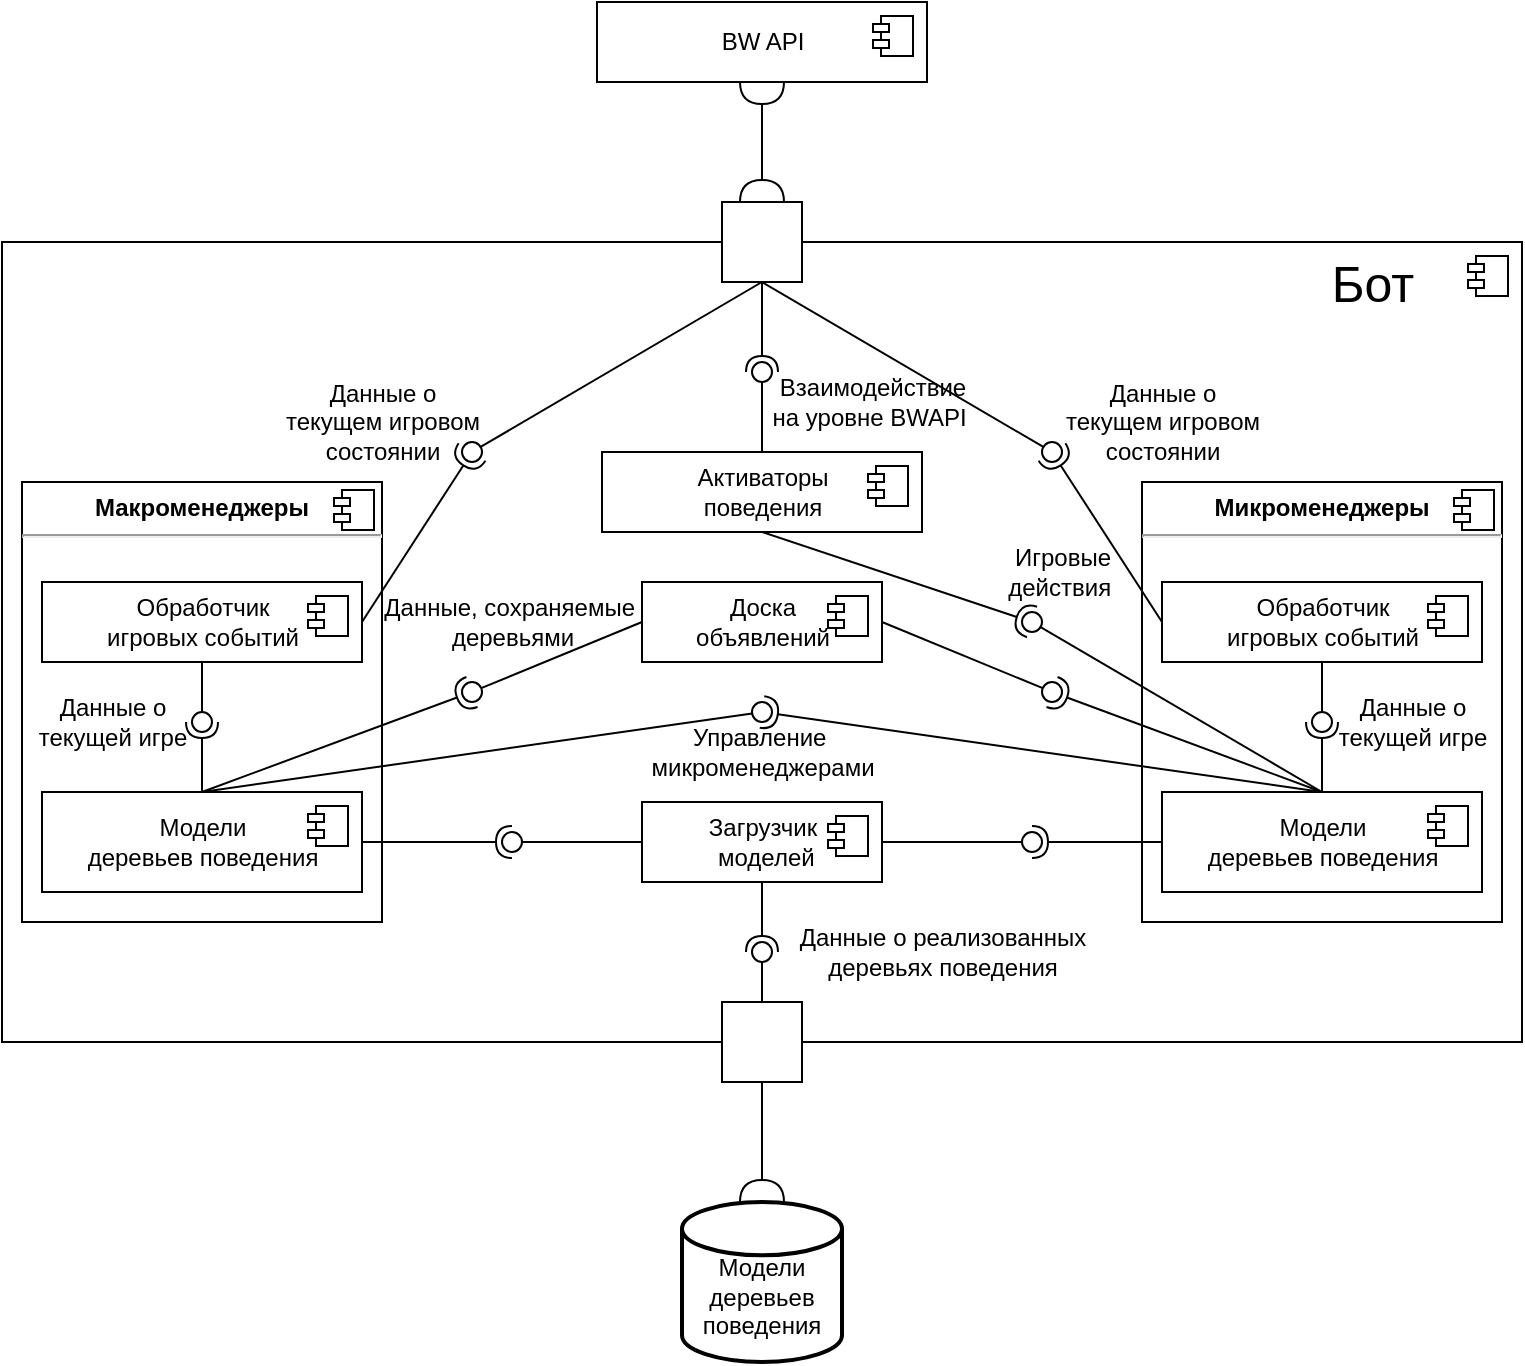 <mxfile version="20.8.13" type="device"><diagram name="Страница 1" id="qkbMDfPI63tald2kfsHe"><mxGraphModel dx="1050" dy="1742" grid="1" gridSize="10" guides="1" tooltips="1" connect="1" arrows="1" fold="1" page="1" pageScale="1" pageWidth="827" pageHeight="1169" math="0" shadow="0"><root><mxCell id="0"/><mxCell id="1" parent="0"/><mxCell id="HAOAv-aOz0_r2XRxH6a_-105" value="" style="html=1;dropTarget=0;" parent="1" vertex="1"><mxGeometry x="20" y="-200" width="760" height="400" as="geometry"/></mxCell><mxCell id="HAOAv-aOz0_r2XRxH6a_-106" value="" style="shape=module;jettyWidth=8;jettyHeight=4;" parent="HAOAv-aOz0_r2XRxH6a_-105" vertex="1"><mxGeometry x="1" width="20" height="20" relative="1" as="geometry"><mxPoint x="-27" y="7" as="offset"/></mxGeometry></mxCell><mxCell id="HAOAv-aOz0_r2XRxH6a_-103" value="&lt;p style=&quot;margin:0px;margin-top:6px;text-align:center;&quot;&gt;&lt;b style=&quot;background-color: initial;&quot;&gt;Макроменеджеры&lt;/b&gt;&lt;br&gt;&lt;/p&gt;&lt;hr&gt;&lt;p style=&quot;text-align: center; margin: 0px 0px 0px 8px;&quot;&gt;&lt;br&gt;&lt;/p&gt;" style="align=left;overflow=fill;html=1;dropTarget=0;" parent="1" vertex="1"><mxGeometry x="30" y="-80" width="180" height="220" as="geometry"/></mxCell><mxCell id="HAOAv-aOz0_r2XRxH6a_-104" value="" style="shape=component;jettyWidth=8;jettyHeight=4;" parent="HAOAv-aOz0_r2XRxH6a_-103" vertex="1"><mxGeometry x="1" width="20" height="20" relative="1" as="geometry"><mxPoint x="-24" y="4" as="offset"/></mxGeometry></mxCell><mxCell id="HAOAv-aOz0_r2XRxH6a_-13" value="&lt;p style=&quot;margin:0px;margin-top:6px;text-align:center;&quot;&gt;&lt;b style=&quot;background-color: initial;&quot;&gt;Микроменеджеры&lt;/b&gt;&lt;br&gt;&lt;/p&gt;&lt;hr&gt;&lt;p style=&quot;text-align: center; margin: 0px 0px 0px 8px;&quot;&gt;&lt;br&gt;&lt;/p&gt;" style="align=left;overflow=fill;html=1;dropTarget=0;" parent="1" vertex="1"><mxGeometry x="590" y="-80" width="180" height="220" as="geometry"/></mxCell><mxCell id="HAOAv-aOz0_r2XRxH6a_-14" value="" style="shape=component;jettyWidth=8;jettyHeight=4;" parent="HAOAv-aOz0_r2XRxH6a_-13" vertex="1"><mxGeometry x="1" width="20" height="20" relative="1" as="geometry"><mxPoint x="-24" y="4" as="offset"/></mxGeometry></mxCell><mxCell id="HAOAv-aOz0_r2XRxH6a_-1" value="&lt;br&gt;Модели деревьев поведения" style="strokeWidth=2;html=1;shape=mxgraph.flowchart.database;whiteSpace=wrap;" parent="1" vertex="1"><mxGeometry x="360" y="280" width="80" height="80" as="geometry"/></mxCell><mxCell id="HAOAv-aOz0_r2XRxH6a_-31" value="" style="rounded=0;whiteSpace=wrap;html=1;" parent="1" vertex="1"><mxGeometry x="380" y="180" width="40" height="40" as="geometry"/></mxCell><mxCell id="HAOAv-aOz0_r2XRxH6a_-32" value="" style="rounded=0;orthogonalLoop=1;jettySize=auto;html=1;endArrow=halfCircle;endFill=0;endSize=9;strokeWidth=1;sketch=0;exitX=0.5;exitY=1;exitDx=0;exitDy=0;entryX=0.5;entryY=0;entryDx=0;entryDy=0;entryPerimeter=0;startSize=6;" parent="1" source="HAOAv-aOz0_r2XRxH6a_-31" target="HAOAv-aOz0_r2XRxH6a_-1" edge="1"><mxGeometry relative="1" as="geometry"><mxPoint x="410" y="130" as="sourcePoint"/><mxPoint x="410" y="160" as="targetPoint"/></mxGeometry></mxCell><mxCell id="HAOAv-aOz0_r2XRxH6a_-36" value="" style="rounded=0;orthogonalLoop=1;jettySize=auto;html=1;endArrow=none;endFill=0;sketch=0;sourcePerimeterSpacing=0;targetPerimeterSpacing=0;strokeWidth=1;startSize=6;endSize=9;exitX=0;exitY=0.5;exitDx=0;exitDy=0;" parent="1" source="HAOAv-aOz0_r2XRxH6a_-50" target="HAOAv-aOz0_r2XRxH6a_-38" edge="1"><mxGeometry relative="1" as="geometry"><mxPoint x="320" y="30" as="sourcePoint"/></mxGeometry></mxCell><mxCell id="HAOAv-aOz0_r2XRxH6a_-37" value="" style="rounded=0;orthogonalLoop=1;jettySize=auto;html=1;endArrow=halfCircle;endFill=0;entryX=0.5;entryY=0.5;endSize=6;strokeWidth=1;sketch=0;exitX=1;exitY=0.5;exitDx=0;exitDy=0;" parent="1" source="HAOAv-aOz0_r2XRxH6a_-56" target="HAOAv-aOz0_r2XRxH6a_-38" edge="1"><mxGeometry relative="1" as="geometry"><mxPoint x="280" y="100" as="sourcePoint"/></mxGeometry></mxCell><mxCell id="HAOAv-aOz0_r2XRxH6a_-38" value="" style="ellipse;whiteSpace=wrap;html=1;align=center;aspect=fixed;resizable=0;points=[];outlineConnect=0;sketch=0;" parent="1" vertex="1"><mxGeometry x="270" y="95" width="10" height="10" as="geometry"/></mxCell><mxCell id="HAOAv-aOz0_r2XRxH6a_-40" value="" style="rounded=0;orthogonalLoop=1;jettySize=auto;html=1;endArrow=none;endFill=0;sketch=0;sourcePerimeterSpacing=0;targetPerimeterSpacing=0;strokeWidth=1;startSize=6;endSize=9;exitX=1;exitY=0.5;exitDx=0;exitDy=0;" parent="1" source="HAOAv-aOz0_r2XRxH6a_-50" target="HAOAv-aOz0_r2XRxH6a_-42" edge="1"><mxGeometry relative="1" as="geometry"><mxPoint x="440" y="100" as="sourcePoint"/></mxGeometry></mxCell><mxCell id="HAOAv-aOz0_r2XRxH6a_-41" value="" style="rounded=0;orthogonalLoop=1;jettySize=auto;html=1;endArrow=halfCircle;endFill=0;entryX=0.5;entryY=0.5;endSize=6;strokeWidth=1;sketch=0;exitX=0;exitY=0.5;exitDx=0;exitDy=0;" parent="1" source="HAOAv-aOz0_r2XRxH6a_-54" target="HAOAv-aOz0_r2XRxH6a_-42" edge="1"><mxGeometry relative="1" as="geometry"><mxPoint x="520" y="100" as="sourcePoint"/></mxGeometry></mxCell><mxCell id="HAOAv-aOz0_r2XRxH6a_-42" value="" style="ellipse;whiteSpace=wrap;html=1;align=center;aspect=fixed;resizable=0;points=[];outlineConnect=0;sketch=0;" parent="1" vertex="1"><mxGeometry x="530" y="95" width="10" height="10" as="geometry"/></mxCell><mxCell id="HAOAv-aOz0_r2XRxH6a_-43" value="" style="rounded=0;orthogonalLoop=1;jettySize=auto;html=1;endArrow=none;endFill=0;sketch=0;sourcePerimeterSpacing=0;targetPerimeterSpacing=0;strokeWidth=1;startSize=6;endSize=9;exitX=0.5;exitY=0;exitDx=0;exitDy=0;" parent="1" source="HAOAv-aOz0_r2XRxH6a_-31" target="HAOAv-aOz0_r2XRxH6a_-45" edge="1"><mxGeometry relative="1" as="geometry"><mxPoint x="520" y="75" as="sourcePoint"/></mxGeometry></mxCell><mxCell id="HAOAv-aOz0_r2XRxH6a_-44" value="" style="rounded=0;orthogonalLoop=1;jettySize=auto;html=1;endArrow=halfCircle;endFill=0;entryX=0.5;entryY=0.5;endSize=6;strokeWidth=1;sketch=0;exitX=0.5;exitY=1;exitDx=0;exitDy=0;" parent="1" source="HAOAv-aOz0_r2XRxH6a_-50" target="HAOAv-aOz0_r2XRxH6a_-45" edge="1"><mxGeometry relative="1" as="geometry"><mxPoint x="400" y="120" as="sourcePoint"/></mxGeometry></mxCell><mxCell id="HAOAv-aOz0_r2XRxH6a_-45" value="" style="ellipse;whiteSpace=wrap;html=1;align=center;aspect=fixed;resizable=0;points=[];outlineConnect=0;sketch=0;" parent="1" vertex="1"><mxGeometry x="395" y="150" width="10" height="10" as="geometry"/></mxCell><mxCell id="HAOAv-aOz0_r2XRxH6a_-46" value="Данные о реализованных&lt;br&gt;деревьях поведения" style="text;html=1;align=center;verticalAlign=middle;resizable=0;points=[];autosize=1;strokeColor=none;fillColor=none;" parent="1" vertex="1"><mxGeometry x="405" y="135" width="170" height="40" as="geometry"/></mxCell><mxCell id="HAOAv-aOz0_r2XRxH6a_-47" value="" style="rounded=0;orthogonalLoop=1;jettySize=auto;html=1;endArrow=none;endFill=0;sketch=0;sourcePerimeterSpacing=0;targetPerimeterSpacing=0;strokeWidth=1;startSize=6;endSize=9;exitX=0.5;exitY=1;exitDx=0;exitDy=0;" parent="1" source="HAOAv-aOz0_r2XRxH6a_-58" target="HAOAv-aOz0_r2XRxH6a_-49" edge="1"><mxGeometry relative="1" as="geometry"><mxPoint x="100" as="sourcePoint"/></mxGeometry></mxCell><mxCell id="HAOAv-aOz0_r2XRxH6a_-48" value="" style="rounded=0;orthogonalLoop=1;jettySize=auto;html=1;endArrow=halfCircle;endFill=0;entryX=0.5;entryY=0.5;endSize=6;strokeWidth=1;sketch=0;exitX=0.5;exitY=0;exitDx=0;exitDy=0;" parent="1" source="HAOAv-aOz0_r2XRxH6a_-56" target="HAOAv-aOz0_r2XRxH6a_-49" edge="1"><mxGeometry relative="1" as="geometry"><mxPoint x="220" y="80" as="sourcePoint"/></mxGeometry></mxCell><mxCell id="HAOAv-aOz0_r2XRxH6a_-49" value="" style="ellipse;whiteSpace=wrap;html=1;align=center;aspect=fixed;resizable=0;points=[];outlineConnect=0;sketch=0;" parent="1" vertex="1"><mxGeometry x="115" y="35" width="10" height="10" as="geometry"/></mxCell><mxCell id="HAOAv-aOz0_r2XRxH6a_-50" value="Загрузчик&lt;br&gt;&amp;nbsp;моделей" style="html=1;dropTarget=0;" parent="1" vertex="1"><mxGeometry x="340" y="80" width="120" height="40" as="geometry"/></mxCell><mxCell id="HAOAv-aOz0_r2XRxH6a_-51" value="" style="shape=module;jettyWidth=8;jettyHeight=4;" parent="HAOAv-aOz0_r2XRxH6a_-50" vertex="1"><mxGeometry x="1" width="20" height="20" relative="1" as="geometry"><mxPoint x="-27" y="7" as="offset"/></mxGeometry></mxCell><mxCell id="HAOAv-aOz0_r2XRxH6a_-52" value="Данные о &lt;br&gt;текущей игре" style="text;html=1;align=center;verticalAlign=middle;resizable=0;points=[];autosize=1;strokeColor=none;fillColor=none;" parent="1" vertex="1"><mxGeometry x="25" y="20" width="100" height="40" as="geometry"/></mxCell><mxCell id="HAOAv-aOz0_r2XRxH6a_-54" value="Модели&lt;br&gt;деревьев поведения" style="html=1;dropTarget=0;" parent="1" vertex="1"><mxGeometry x="600" y="75" width="160" height="50" as="geometry"/></mxCell><mxCell id="HAOAv-aOz0_r2XRxH6a_-55" value="" style="shape=module;jettyWidth=8;jettyHeight=4;" parent="HAOAv-aOz0_r2XRxH6a_-54" vertex="1"><mxGeometry x="1" width="20" height="20" relative="1" as="geometry"><mxPoint x="-27" y="7" as="offset"/></mxGeometry></mxCell><mxCell id="HAOAv-aOz0_r2XRxH6a_-56" value="Модели&lt;br&gt;деревьев поведения" style="html=1;dropTarget=0;" parent="1" vertex="1"><mxGeometry x="40" y="75" width="160" height="50" as="geometry"/></mxCell><mxCell id="HAOAv-aOz0_r2XRxH6a_-57" value="" style="shape=module;jettyWidth=8;jettyHeight=4;" parent="HAOAv-aOz0_r2XRxH6a_-56" vertex="1"><mxGeometry x="1" width="20" height="20" relative="1" as="geometry"><mxPoint x="-27" y="7" as="offset"/></mxGeometry></mxCell><mxCell id="HAOAv-aOz0_r2XRxH6a_-58" value="Обработчик &lt;br&gt;игровых событий" style="html=1;dropTarget=0;" parent="1" vertex="1"><mxGeometry x="40" y="-30" width="160" height="40" as="geometry"/></mxCell><mxCell id="HAOAv-aOz0_r2XRxH6a_-59" value="" style="shape=module;jettyWidth=8;jettyHeight=4;" parent="HAOAv-aOz0_r2XRxH6a_-58" vertex="1"><mxGeometry x="1" width="20" height="20" relative="1" as="geometry"><mxPoint x="-27" y="7" as="offset"/></mxGeometry></mxCell><mxCell id="HAOAv-aOz0_r2XRxH6a_-60" value="BW API" style="html=1;dropTarget=0;" parent="1" vertex="1"><mxGeometry x="317.5" y="-320" width="165" height="40" as="geometry"/></mxCell><mxCell id="HAOAv-aOz0_r2XRxH6a_-61" value="" style="shape=module;jettyWidth=8;jettyHeight=4;" parent="HAOAv-aOz0_r2XRxH6a_-60" vertex="1"><mxGeometry x="1" width="20" height="20" relative="1" as="geometry"><mxPoint x="-27" y="7" as="offset"/></mxGeometry></mxCell><mxCell id="HAOAv-aOz0_r2XRxH6a_-62" value="" style="rounded=0;orthogonalLoop=1;jettySize=auto;html=1;endArrow=none;endFill=0;sketch=0;sourcePerimeterSpacing=0;targetPerimeterSpacing=0;strokeWidth=1;startSize=6;endSize=9;exitX=0.5;exitY=1;exitDx=0;exitDy=0;" parent="1" source="HAOAv-aOz0_r2XRxH6a_-66" target="HAOAv-aOz0_r2XRxH6a_-64" edge="1"><mxGeometry relative="1" as="geometry"><mxPoint x="280" y="-140" as="sourcePoint"/></mxGeometry></mxCell><mxCell id="HAOAv-aOz0_r2XRxH6a_-63" value="" style="rounded=0;orthogonalLoop=1;jettySize=auto;html=1;endArrow=halfCircle;endFill=0;entryX=0.5;entryY=0.5;endSize=6;strokeWidth=1;sketch=0;exitX=1;exitY=0.5;exitDx=0;exitDy=0;" parent="1" source="HAOAv-aOz0_r2XRxH6a_-58" target="HAOAv-aOz0_r2XRxH6a_-64" edge="1"><mxGeometry relative="1" as="geometry"><mxPoint x="480" y="15" as="sourcePoint"/></mxGeometry></mxCell><mxCell id="HAOAv-aOz0_r2XRxH6a_-66" value="" style="rounded=0;whiteSpace=wrap;html=1;" parent="1" vertex="1"><mxGeometry x="380" y="-220" width="40" height="40" as="geometry"/></mxCell><mxCell id="HAOAv-aOz0_r2XRxH6a_-64" value="" style="ellipse;whiteSpace=wrap;html=1;align=center;aspect=fixed;resizable=0;points=[];outlineConnect=0;sketch=0;" parent="1" vertex="1"><mxGeometry x="250" y="-100" width="10" height="10" as="geometry"/></mxCell><mxCell id="HAOAv-aOz0_r2XRxH6a_-65" value="" style="rounded=0;orthogonalLoop=1;jettySize=auto;html=1;endArrow=halfCircle;endFill=0;endSize=9;strokeWidth=1;sketch=0;exitX=0.5;exitY=0;exitDx=0;exitDy=0;startSize=9;entryX=0.5;entryY=1;entryDx=0;entryDy=0;startArrow=halfCircle;startFill=0;" parent="1" source="HAOAv-aOz0_r2XRxH6a_-66" target="HAOAv-aOz0_r2XRxH6a_-60" edge="1"><mxGeometry relative="1" as="geometry"><mxPoint x="590" y="-60" as="sourcePoint"/><mxPoint x="260" y="-230" as="targetPoint"/></mxGeometry></mxCell><mxCell id="HAOAv-aOz0_r2XRxH6a_-67" value="Данные о&lt;br&gt;текущем игровом&lt;br&gt;состоянии" style="text;html=1;align=center;verticalAlign=middle;resizable=0;points=[];autosize=1;strokeColor=none;fillColor=none;" parent="1" vertex="1"><mxGeometry x="150" y="-140" width="120" height="60" as="geometry"/></mxCell><mxCell id="HAOAv-aOz0_r2XRxH6a_-68" value="Обработчик &lt;br&gt;игровых событий" style="html=1;dropTarget=0;" parent="1" vertex="1"><mxGeometry x="600" y="-30" width="160" height="40" as="geometry"/></mxCell><mxCell id="HAOAv-aOz0_r2XRxH6a_-69" value="" style="shape=module;jettyWidth=8;jettyHeight=4;" parent="HAOAv-aOz0_r2XRxH6a_-68" vertex="1"><mxGeometry x="1" width="20" height="20" relative="1" as="geometry"><mxPoint x="-27" y="7" as="offset"/></mxGeometry></mxCell><mxCell id="HAOAv-aOz0_r2XRxH6a_-70" value="" style="rounded=0;orthogonalLoop=1;jettySize=auto;html=1;endArrow=none;endFill=0;sketch=0;sourcePerimeterSpacing=0;targetPerimeterSpacing=0;strokeWidth=1;startSize=6;endSize=9;exitX=0.5;exitY=1;exitDx=0;exitDy=0;" parent="1" source="HAOAv-aOz0_r2XRxH6a_-68" target="HAOAv-aOz0_r2XRxH6a_-72" edge="1"><mxGeometry relative="1" as="geometry"><mxPoint x="445" y="-42.5" as="sourcePoint"/><mxPoint x="480" y="-12" as="targetPoint"/></mxGeometry></mxCell><mxCell id="HAOAv-aOz0_r2XRxH6a_-71" value="" style="rounded=0;orthogonalLoop=1;jettySize=auto;html=1;endArrow=halfCircle;endFill=0;entryX=0.5;entryY=0.5;endSize=6;strokeWidth=1;sketch=0;exitX=0.5;exitY=0;exitDx=0;exitDy=0;" parent="1" source="HAOAv-aOz0_r2XRxH6a_-54" target="HAOAv-aOz0_r2XRxH6a_-72" edge="1"><mxGeometry relative="1" as="geometry"><mxPoint x="525" y="22.5" as="sourcePoint"/></mxGeometry></mxCell><mxCell id="HAOAv-aOz0_r2XRxH6a_-72" value="" style="ellipse;whiteSpace=wrap;html=1;align=center;aspect=fixed;resizable=0;points=[];outlineConnect=0;sketch=0;" parent="1" vertex="1"><mxGeometry x="675" y="35" width="10" height="10" as="geometry"/></mxCell><mxCell id="HAOAv-aOz0_r2XRxH6a_-73" value="Данные о &lt;br&gt;текущей игре" style="text;html=1;align=center;verticalAlign=middle;resizable=0;points=[];autosize=1;strokeColor=none;fillColor=none;" parent="1" vertex="1"><mxGeometry x="675" y="20" width="100" height="40" as="geometry"/></mxCell><mxCell id="HAOAv-aOz0_r2XRxH6a_-74" value="" style="rounded=0;orthogonalLoop=1;jettySize=auto;html=1;endArrow=none;endFill=0;sketch=0;sourcePerimeterSpacing=0;targetPerimeterSpacing=0;strokeWidth=1;startSize=6;endSize=9;exitX=0.5;exitY=1;exitDx=0;exitDy=0;" parent="1" source="HAOAv-aOz0_r2XRxH6a_-66" target="HAOAv-aOz0_r2XRxH6a_-76" edge="1"><mxGeometry relative="1" as="geometry"><mxPoint x="490" y="-160" as="sourcePoint"/></mxGeometry></mxCell><mxCell id="HAOAv-aOz0_r2XRxH6a_-75" value="" style="rounded=0;orthogonalLoop=1;jettySize=auto;html=1;endArrow=halfCircle;endFill=0;entryX=0.5;entryY=0.5;endSize=6;strokeWidth=1;sketch=0;exitX=0;exitY=0.5;exitDx=0;exitDy=0;" parent="1" source="HAOAv-aOz0_r2XRxH6a_-68" target="HAOAv-aOz0_r2XRxH6a_-76" edge="1"><mxGeometry relative="1" as="geometry"><mxPoint x="397.5" y="35" as="sourcePoint"/></mxGeometry></mxCell><mxCell id="HAOAv-aOz0_r2XRxH6a_-76" value="" style="ellipse;whiteSpace=wrap;html=1;align=center;aspect=fixed;resizable=0;points=[];outlineConnect=0;sketch=0;" parent="1" vertex="1"><mxGeometry x="540" y="-100" width="10" height="10" as="geometry"/></mxCell><mxCell id="HAOAv-aOz0_r2XRxH6a_-77" value="Данные о&lt;br&gt;текущем игровом&lt;br&gt;состоянии" style="text;html=1;align=center;verticalAlign=middle;resizable=0;points=[];autosize=1;strokeColor=none;fillColor=none;" parent="1" vertex="1"><mxGeometry x="540" y="-140" width="120" height="60" as="geometry"/></mxCell><mxCell id="HAOAv-aOz0_r2XRxH6a_-78" value="" style="rounded=0;orthogonalLoop=1;jettySize=auto;html=1;endArrow=none;endFill=0;sketch=0;sourcePerimeterSpacing=0;targetPerimeterSpacing=0;strokeWidth=1;startSize=6;endSize=9;exitX=0.5;exitY=0;exitDx=0;exitDy=0;" parent="1" source="HAOAv-aOz0_r2XRxH6a_-56" target="HAOAv-aOz0_r2XRxH6a_-80" edge="1"><mxGeometry relative="1" as="geometry"><mxPoint x="340" y="10" as="sourcePoint"/></mxGeometry></mxCell><mxCell id="HAOAv-aOz0_r2XRxH6a_-79" value="" style="rounded=0;orthogonalLoop=1;jettySize=auto;html=1;endArrow=halfCircle;endFill=0;entryX=0.5;entryY=0.5;endSize=6;strokeWidth=1;sketch=0;exitX=0.5;exitY=0;exitDx=0;exitDy=0;" parent="1" source="HAOAv-aOz0_r2XRxH6a_-54" target="HAOAv-aOz0_r2XRxH6a_-80" edge="1"><mxGeometry relative="1" as="geometry"><mxPoint x="490" y="30" as="sourcePoint"/></mxGeometry></mxCell><mxCell id="HAOAv-aOz0_r2XRxH6a_-80" value="" style="ellipse;whiteSpace=wrap;html=1;align=center;aspect=fixed;resizable=0;points=[];outlineConnect=0;sketch=0;" parent="1" vertex="1"><mxGeometry x="395" y="30" width="10" height="10" as="geometry"/></mxCell><mxCell id="HAOAv-aOz0_r2XRxH6a_-81" value="Управление&amp;nbsp;&lt;br&gt;микроменеджерами" style="text;html=1;align=center;verticalAlign=middle;resizable=0;points=[];autosize=1;strokeColor=none;fillColor=none;" parent="1" vertex="1"><mxGeometry x="330" y="35" width="140" height="40" as="geometry"/></mxCell><mxCell id="HAOAv-aOz0_r2XRxH6a_-82" value="Активаторы&lt;br&gt;поведения" style="html=1;dropTarget=0;" parent="1" vertex="1"><mxGeometry x="320" y="-95" width="160" height="40" as="geometry"/></mxCell><mxCell id="HAOAv-aOz0_r2XRxH6a_-83" value="" style="shape=module;jettyWidth=8;jettyHeight=4;" parent="HAOAv-aOz0_r2XRxH6a_-82" vertex="1"><mxGeometry x="1" width="20" height="20" relative="1" as="geometry"><mxPoint x="-27" y="7" as="offset"/></mxGeometry></mxCell><mxCell id="HAOAv-aOz0_r2XRxH6a_-84" value="Доска&lt;br&gt;объявлений" style="html=1;dropTarget=0;" parent="1" vertex="1"><mxGeometry x="340" y="-30" width="120" height="40" as="geometry"/></mxCell><mxCell id="HAOAv-aOz0_r2XRxH6a_-85" value="" style="shape=module;jettyWidth=8;jettyHeight=4;" parent="HAOAv-aOz0_r2XRxH6a_-84" vertex="1"><mxGeometry x="1" width="20" height="20" relative="1" as="geometry"><mxPoint x="-27" y="7" as="offset"/></mxGeometry></mxCell><mxCell id="HAOAv-aOz0_r2XRxH6a_-86" value="" style="rounded=0;orthogonalLoop=1;jettySize=auto;html=1;endArrow=none;endFill=0;sketch=0;sourcePerimeterSpacing=0;targetPerimeterSpacing=0;strokeWidth=1;startSize=6;endSize=9;exitX=0;exitY=0.5;exitDx=0;exitDy=0;" parent="1" source="HAOAv-aOz0_r2XRxH6a_-84" target="HAOAv-aOz0_r2XRxH6a_-88" edge="1"><mxGeometry relative="1" as="geometry"><mxPoint x="400" y="-55" as="sourcePoint"/></mxGeometry></mxCell><mxCell id="HAOAv-aOz0_r2XRxH6a_-87" value="" style="rounded=0;orthogonalLoop=1;jettySize=auto;html=1;endArrow=halfCircle;endFill=0;entryX=0.5;entryY=0.5;endSize=6;strokeWidth=1;sketch=0;exitX=0.5;exitY=0;exitDx=0;exitDy=0;" parent="1" source="HAOAv-aOz0_r2XRxH6a_-56" target="HAOAv-aOz0_r2XRxH6a_-88" edge="1"><mxGeometry relative="1" as="geometry"><mxPoint x="220" y="30" as="sourcePoint"/></mxGeometry></mxCell><mxCell id="HAOAv-aOz0_r2XRxH6a_-88" value="" style="ellipse;whiteSpace=wrap;html=1;align=center;aspect=fixed;resizable=0;points=[];outlineConnect=0;sketch=0;" parent="1" vertex="1"><mxGeometry x="250" y="20" width="10" height="10" as="geometry"/></mxCell><mxCell id="HAOAv-aOz0_r2XRxH6a_-89" value="Данные, сохраняемые&amp;nbsp;&lt;br&gt;деревьями" style="text;html=1;align=center;verticalAlign=middle;resizable=0;points=[];autosize=1;strokeColor=none;fillColor=none;" parent="1" vertex="1"><mxGeometry x="200" y="-30" width="150" height="40" as="geometry"/></mxCell><mxCell id="HAOAv-aOz0_r2XRxH6a_-90" value="" style="rounded=0;orthogonalLoop=1;jettySize=auto;html=1;endArrow=none;endFill=0;sketch=0;sourcePerimeterSpacing=0;targetPerimeterSpacing=0;strokeWidth=1;startSize=6;endSize=9;exitX=1;exitY=0.5;exitDx=0;exitDy=0;" parent="1" source="HAOAv-aOz0_r2XRxH6a_-84" target="HAOAv-aOz0_r2XRxH6a_-92" edge="1"><mxGeometry relative="1" as="geometry"><mxPoint x="480" as="sourcePoint"/></mxGeometry></mxCell><mxCell id="HAOAv-aOz0_r2XRxH6a_-91" value="" style="rounded=0;orthogonalLoop=1;jettySize=auto;html=1;endArrow=halfCircle;endFill=0;entryX=0.5;entryY=0.5;endSize=6;strokeWidth=1;sketch=0;exitX=0.5;exitY=0;exitDx=0;exitDy=0;" parent="1" source="HAOAv-aOz0_r2XRxH6a_-54" target="HAOAv-aOz0_r2XRxH6a_-92" edge="1"><mxGeometry relative="1" as="geometry"><mxPoint x="680" y="80" as="sourcePoint"/></mxGeometry></mxCell><mxCell id="HAOAv-aOz0_r2XRxH6a_-92" value="" style="ellipse;whiteSpace=wrap;html=1;align=center;aspect=fixed;resizable=0;points=[];outlineConnect=0;sketch=0;" parent="1" vertex="1"><mxGeometry x="540" y="20" width="10" height="10" as="geometry"/></mxCell><mxCell id="HAOAv-aOz0_r2XRxH6a_-95" value="" style="rounded=0;orthogonalLoop=1;jettySize=auto;html=1;endArrow=none;endFill=0;sketch=0;sourcePerimeterSpacing=0;targetPerimeterSpacing=0;strokeWidth=1;startSize=9;endSize=9;exitX=0.5;exitY=0;exitDx=0;exitDy=0;" parent="1" source="HAOAv-aOz0_r2XRxH6a_-54" target="HAOAv-aOz0_r2XRxH6a_-97" edge="1"><mxGeometry relative="1" as="geometry"><mxPoint x="660" y="40" as="sourcePoint"/></mxGeometry></mxCell><mxCell id="HAOAv-aOz0_r2XRxH6a_-96" value="" style="rounded=0;orthogonalLoop=1;jettySize=auto;html=1;endArrow=halfCircle;endFill=0;entryX=0.5;entryY=0.5;endSize=6;strokeWidth=1;sketch=0;exitX=0.5;exitY=1;exitDx=0;exitDy=0;" parent="1" source="HAOAv-aOz0_r2XRxH6a_-82" target="HAOAv-aOz0_r2XRxH6a_-97" edge="1"><mxGeometry relative="1" as="geometry"><mxPoint x="660" y="10" as="sourcePoint"/></mxGeometry></mxCell><mxCell id="HAOAv-aOz0_r2XRxH6a_-97" value="" style="ellipse;whiteSpace=wrap;html=1;align=center;aspect=fixed;resizable=0;points=[];outlineConnect=0;sketch=0;" parent="1" vertex="1"><mxGeometry x="530" y="-15" width="10" height="10" as="geometry"/></mxCell><mxCell id="HAOAv-aOz0_r2XRxH6a_-98" value="Игровые &lt;br&gt;действия&amp;nbsp;" style="text;html=1;align=center;verticalAlign=middle;resizable=0;points=[];autosize=1;strokeColor=none;fillColor=none;" parent="1" vertex="1"><mxGeometry x="510" y="-55" width="80" height="40" as="geometry"/></mxCell><mxCell id="HAOAv-aOz0_r2XRxH6a_-99" value="" style="rounded=0;orthogonalLoop=1;jettySize=auto;html=1;endArrow=none;endFill=0;sketch=0;sourcePerimeterSpacing=0;targetPerimeterSpacing=0;strokeWidth=1;startSize=9;endSize=9;exitX=0.5;exitY=0;exitDx=0;exitDy=0;" parent="1" source="HAOAv-aOz0_r2XRxH6a_-82" target="HAOAv-aOz0_r2XRxH6a_-101" edge="1"><mxGeometry relative="1" as="geometry"><mxPoint x="400" y="-130" as="sourcePoint"/></mxGeometry></mxCell><mxCell id="HAOAv-aOz0_r2XRxH6a_-100" value="" style="rounded=0;orthogonalLoop=1;jettySize=auto;html=1;endArrow=halfCircle;endFill=0;entryX=0.5;entryY=0.5;endSize=6;strokeWidth=1;sketch=0;exitX=0.5;exitY=1;exitDx=0;exitDy=0;" parent="1" source="HAOAv-aOz0_r2XRxH6a_-66" target="HAOAv-aOz0_r2XRxH6a_-101" edge="1"><mxGeometry relative="1" as="geometry"><mxPoint x="480" y="-75" as="sourcePoint"/></mxGeometry></mxCell><mxCell id="HAOAv-aOz0_r2XRxH6a_-101" value="" style="ellipse;whiteSpace=wrap;html=1;align=center;aspect=fixed;resizable=0;points=[];outlineConnect=0;sketch=0;" parent="1" vertex="1"><mxGeometry x="395" y="-140" width="10" height="10" as="geometry"/></mxCell><mxCell id="HAOAv-aOz0_r2XRxH6a_-102" value="Взаимодействие&lt;br&gt;на уровне BWAPI&amp;nbsp;" style="text;html=1;align=center;verticalAlign=middle;resizable=0;points=[];autosize=1;strokeColor=none;fillColor=none;" parent="1" vertex="1"><mxGeometry x="395" y="-140" width="120" height="40" as="geometry"/></mxCell><mxCell id="HAOAv-aOz0_r2XRxH6a_-107" value="&lt;font style=&quot;font-size: 25px;&quot;&gt;Бот&lt;/font&gt;" style="text;html=1;align=center;verticalAlign=middle;resizable=0;points=[];autosize=1;strokeColor=none;fillColor=none;" parent="1" vertex="1"><mxGeometry x="675" y="-200" width="60" height="40" as="geometry"/></mxCell></root></mxGraphModel></diagram></mxfile>